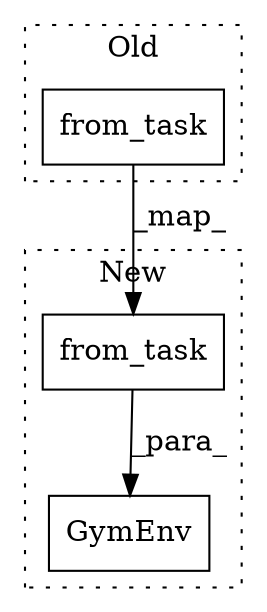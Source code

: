 digraph G {
subgraph cluster0 {
1 [label="from_task" a="32" s="917,936" l="10,1" shape="box"];
label = "Old";
style="dotted";
}
subgraph cluster1 {
2 [label="from_task" a="32" s="951,970" l="10,1" shape="box"];
3 [label="GymEnv" a="32" s="918,971" l="7,1" shape="box"];
label = "New";
style="dotted";
}
1 -> 2 [label="_map_"];
2 -> 3 [label="_para_"];
}